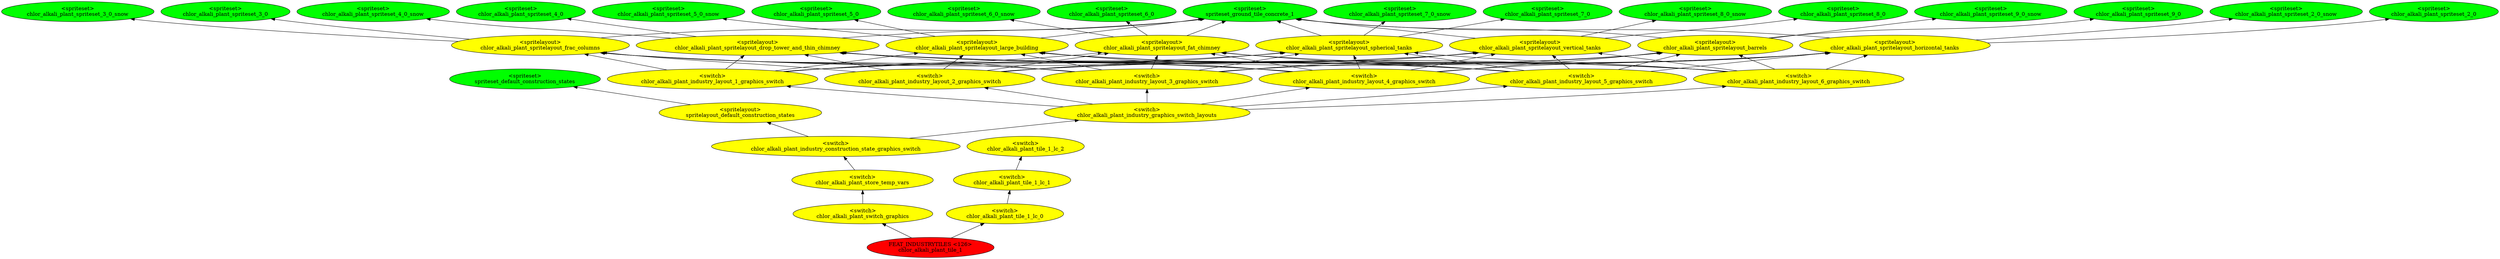 digraph {
rankdir="BT"
spriteset_default_construction_states [fillcolor=green style="filled" label="<spriteset>\nspriteset_default_construction_states"]
spritelayout_default_construction_states [fillcolor=yellow style="filled" label="<spritelayout>\nspritelayout_default_construction_states"]
spriteset_ground_tile_concrete_1 [fillcolor=green style="filled" label="<spriteset>\nspriteset_ground_tile_concrete_1"]
chlor_alkali_plant_spriteset_2_0 [fillcolor=green style="filled" label="<spriteset>\nchlor_alkali_plant_spriteset_2_0"]
chlor_alkali_plant_spriteset_2_0_snow [fillcolor=green style="filled" label="<spriteset>\nchlor_alkali_plant_spriteset_2_0_snow"]
chlor_alkali_plant_spriteset_3_0 [fillcolor=green style="filled" label="<spriteset>\nchlor_alkali_plant_spriteset_3_0"]
chlor_alkali_plant_spriteset_3_0_snow [fillcolor=green style="filled" label="<spriteset>\nchlor_alkali_plant_spriteset_3_0_snow"]
chlor_alkali_plant_spriteset_4_0 [fillcolor=green style="filled" label="<spriteset>\nchlor_alkali_plant_spriteset_4_0"]
chlor_alkali_plant_spriteset_4_0_snow [fillcolor=green style="filled" label="<spriteset>\nchlor_alkali_plant_spriteset_4_0_snow"]
chlor_alkali_plant_spriteset_5_0 [fillcolor=green style="filled" label="<spriteset>\nchlor_alkali_plant_spriteset_5_0"]
chlor_alkali_plant_spriteset_5_0_snow [fillcolor=green style="filled" label="<spriteset>\nchlor_alkali_plant_spriteset_5_0_snow"]
chlor_alkali_plant_spriteset_6_0 [fillcolor=green style="filled" label="<spriteset>\nchlor_alkali_plant_spriteset_6_0"]
chlor_alkali_plant_spriteset_6_0_snow [fillcolor=green style="filled" label="<spriteset>\nchlor_alkali_plant_spriteset_6_0_snow"]
chlor_alkali_plant_spriteset_7_0 [fillcolor=green style="filled" label="<spriteset>\nchlor_alkali_plant_spriteset_7_0"]
chlor_alkali_plant_spriteset_7_0_snow [fillcolor=green style="filled" label="<spriteset>\nchlor_alkali_plant_spriteset_7_0_snow"]
chlor_alkali_plant_spriteset_8_0 [fillcolor=green style="filled" label="<spriteset>\nchlor_alkali_plant_spriteset_8_0"]
chlor_alkali_plant_spriteset_8_0_snow [fillcolor=green style="filled" label="<spriteset>\nchlor_alkali_plant_spriteset_8_0_snow"]
chlor_alkali_plant_spriteset_9_0 [fillcolor=green style="filled" label="<spriteset>\nchlor_alkali_plant_spriteset_9_0"]
chlor_alkali_plant_spriteset_9_0_snow [fillcolor=green style="filled" label="<spriteset>\nchlor_alkali_plant_spriteset_9_0_snow"]
chlor_alkali_plant_spritelayout_horizontal_tanks [fillcolor=yellow style="filled" label="<spritelayout>\nchlor_alkali_plant_spritelayout_horizontal_tanks"]
chlor_alkali_plant_spritelayout_frac_columns [fillcolor=yellow style="filled" label="<spritelayout>\nchlor_alkali_plant_spritelayout_frac_columns"]
chlor_alkali_plant_spritelayout_drop_tower_and_thin_chimney [fillcolor=yellow style="filled" label="<spritelayout>\nchlor_alkali_plant_spritelayout_drop_tower_and_thin_chimney"]
chlor_alkali_plant_spritelayout_large_building [fillcolor=yellow style="filled" label="<spritelayout>\nchlor_alkali_plant_spritelayout_large_building"]
chlor_alkali_plant_spritelayout_fat_chimney [fillcolor=yellow style="filled" label="<spritelayout>\nchlor_alkali_plant_spritelayout_fat_chimney"]
chlor_alkali_plant_spritelayout_spherical_tanks [fillcolor=yellow style="filled" label="<spritelayout>\nchlor_alkali_plant_spritelayout_spherical_tanks"]
chlor_alkali_plant_spritelayout_vertical_tanks [fillcolor=yellow style="filled" label="<spritelayout>\nchlor_alkali_plant_spritelayout_vertical_tanks"]
chlor_alkali_plant_spritelayout_barrels [fillcolor=yellow style="filled" label="<spritelayout>\nchlor_alkali_plant_spritelayout_barrels"]
chlor_alkali_plant_industry_layout_1_graphics_switch [fillcolor=yellow style="filled" label="<switch>\nchlor_alkali_plant_industry_layout_1_graphics_switch"]
chlor_alkali_plant_industry_layout_2_graphics_switch [fillcolor=yellow style="filled" label="<switch>\nchlor_alkali_plant_industry_layout_2_graphics_switch"]
chlor_alkali_plant_industry_layout_3_graphics_switch [fillcolor=yellow style="filled" label="<switch>\nchlor_alkali_plant_industry_layout_3_graphics_switch"]
chlor_alkali_plant_industry_layout_4_graphics_switch [fillcolor=yellow style="filled" label="<switch>\nchlor_alkali_plant_industry_layout_4_graphics_switch"]
chlor_alkali_plant_industry_layout_5_graphics_switch [fillcolor=yellow style="filled" label="<switch>\nchlor_alkali_plant_industry_layout_5_graphics_switch"]
chlor_alkali_plant_industry_layout_6_graphics_switch [fillcolor=yellow style="filled" label="<switch>\nchlor_alkali_plant_industry_layout_6_graphics_switch"]
chlor_alkali_plant_industry_graphics_switch_layouts [fillcolor=yellow style="filled" label="<switch>\nchlor_alkali_plant_industry_graphics_switch_layouts"]
chlor_alkali_plant_industry_construction_state_graphics_switch [fillcolor=yellow style="filled" label="<switch>\nchlor_alkali_plant_industry_construction_state_graphics_switch"]
chlor_alkali_plant_store_temp_vars [fillcolor=yellow style="filled" label="<switch>\nchlor_alkali_plant_store_temp_vars"]
chlor_alkali_plant_switch_graphics [fillcolor=yellow style="filled" label="<switch>\nchlor_alkali_plant_switch_graphics"]
chlor_alkali_plant_tile_1_lc_2 [fillcolor=yellow style="filled" label="<switch>\nchlor_alkali_plant_tile_1_lc_2"]
chlor_alkali_plant_tile_1_lc_1 [fillcolor=yellow style="filled" label="<switch>\nchlor_alkali_plant_tile_1_lc_1"]
chlor_alkali_plant_tile_1_lc_0 [fillcolor=yellow style="filled" label="<switch>\nchlor_alkali_plant_tile_1_lc_0"]
chlor_alkali_plant_tile_1 [fillcolor=red style="filled" label="FEAT_INDUSTRYTILES <126>\nchlor_alkali_plant_tile_1"]
chlor_alkali_plant_industry_layout_1_graphics_switch->chlor_alkali_plant_spritelayout_frac_columns
chlor_alkali_plant_industry_graphics_switch_layouts->chlor_alkali_plant_industry_layout_1_graphics_switch
chlor_alkali_plant_industry_layout_5_graphics_switch->chlor_alkali_plant_spritelayout_vertical_tanks
chlor_alkali_plant_industry_layout_2_graphics_switch->chlor_alkali_plant_spritelayout_frac_columns
chlor_alkali_plant_industry_layout_5_graphics_switch->chlor_alkali_plant_spritelayout_large_building
chlor_alkali_plant_industry_layout_4_graphics_switch->chlor_alkali_plant_spritelayout_spherical_tanks
chlor_alkali_plant_spritelayout_large_building->chlor_alkali_plant_spriteset_5_0_snow
chlor_alkali_plant_spritelayout_fat_chimney->chlor_alkali_plant_spriteset_6_0_snow
chlor_alkali_plant_industry_layout_1_graphics_switch->chlor_alkali_plant_spritelayout_fat_chimney
chlor_alkali_plant_spritelayout_large_building->chlor_alkali_plant_spriteset_5_0
chlor_alkali_plant_industry_layout_3_graphics_switch->chlor_alkali_plant_spritelayout_fat_chimney
chlor_alkali_plant_store_temp_vars->chlor_alkali_plant_industry_construction_state_graphics_switch
chlor_alkali_plant_industry_layout_5_graphics_switch->chlor_alkali_plant_spritelayout_drop_tower_and_thin_chimney
chlor_alkali_plant_industry_layout_4_graphics_switch->chlor_alkali_plant_spritelayout_drop_tower_and_thin_chimney
chlor_alkali_plant_industry_layout_3_graphics_switch->chlor_alkali_plant_spritelayout_horizontal_tanks
chlor_alkali_plant_industry_layout_5_graphics_switch->chlor_alkali_plant_spritelayout_barrels
chlor_alkali_plant_industry_layout_3_graphics_switch->chlor_alkali_plant_spritelayout_barrels
chlor_alkali_plant_industry_layout_6_graphics_switch->chlor_alkali_plant_spritelayout_horizontal_tanks
chlor_alkali_plant_switch_graphics->chlor_alkali_plant_store_temp_vars
chlor_alkali_plant_industry_layout_4_graphics_switch->chlor_alkali_plant_spritelayout_barrels
chlor_alkali_plant_spritelayout_large_building->spriteset_ground_tile_concrete_1
chlor_alkali_plant_industry_layout_6_graphics_switch->chlor_alkali_plant_spritelayout_frac_columns
chlor_alkali_plant_industry_layout_4_graphics_switch->chlor_alkali_plant_spritelayout_fat_chimney
chlor_alkali_plant_spritelayout_drop_tower_and_thin_chimney->chlor_alkali_plant_spriteset_4_0
chlor_alkali_plant_industry_layout_1_graphics_switch->chlor_alkali_plant_spritelayout_barrels
chlor_alkali_plant_spritelayout_frac_columns->spriteset_ground_tile_concrete_1
chlor_alkali_plant_industry_layout_3_graphics_switch->chlor_alkali_plant_spritelayout_large_building
chlor_alkali_plant_industry_layout_1_graphics_switch->chlor_alkali_plant_spritelayout_drop_tower_and_thin_chimney
chlor_alkali_plant_spritelayout_drop_tower_and_thin_chimney->spriteset_ground_tile_concrete_1
chlor_alkali_plant_industry_layout_4_graphics_switch->chlor_alkali_plant_spritelayout_large_building
chlor_alkali_plant_spritelayout_frac_columns->chlor_alkali_plant_spriteset_3_0_snow
chlor_alkali_plant_spritelayout_spherical_tanks->spriteset_ground_tile_concrete_1
chlor_alkali_plant_industry_layout_4_graphics_switch->chlor_alkali_plant_spritelayout_vertical_tanks
chlor_alkali_plant_spritelayout_spherical_tanks->chlor_alkali_plant_spriteset_7_0
chlor_alkali_plant_industry_layout_2_graphics_switch->chlor_alkali_plant_spritelayout_large_building
chlor_alkali_plant_industry_layout_5_graphics_switch->chlor_alkali_plant_spritelayout_fat_chimney
chlor_alkali_plant_industry_layout_4_graphics_switch->chlor_alkali_plant_spritelayout_horizontal_tanks
chlor_alkali_plant_spritelayout_frac_columns->chlor_alkali_plant_spriteset_3_0
chlor_alkali_plant_industry_layout_5_graphics_switch->chlor_alkali_plant_spritelayout_frac_columns
chlor_alkali_plant_spritelayout_vertical_tanks->chlor_alkali_plant_spriteset_8_0_snow
chlor_alkali_plant_industry_graphics_switch_layouts->chlor_alkali_plant_industry_layout_3_graphics_switch
chlor_alkali_plant_industry_graphics_switch_layouts->chlor_alkali_plant_industry_layout_2_graphics_switch
chlor_alkali_plant_industry_layout_3_graphics_switch->chlor_alkali_plant_spritelayout_spherical_tanks
chlor_alkali_plant_spritelayout_drop_tower_and_thin_chimney->chlor_alkali_plant_spriteset_4_0_snow
chlor_alkali_plant_industry_layout_6_graphics_switch->chlor_alkali_plant_spritelayout_vertical_tanks
chlor_alkali_plant_industry_layout_3_graphics_switch->chlor_alkali_plant_spritelayout_vertical_tanks
chlor_alkali_plant_spritelayout_barrels->spriteset_ground_tile_concrete_1
chlor_alkali_plant_industry_layout_6_graphics_switch->chlor_alkali_plant_spritelayout_drop_tower_and_thin_chimney
chlor_alkali_plant_spritelayout_fat_chimney->spriteset_ground_tile_concrete_1
chlor_alkali_plant_industry_layout_6_graphics_switch->chlor_alkali_plant_spritelayout_barrels
chlor_alkali_plant_industry_layout_1_graphics_switch->chlor_alkali_plant_spritelayout_spherical_tanks
chlor_alkali_plant_spritelayout_horizontal_tanks->chlor_alkali_plant_spriteset_2_0
chlor_alkali_plant_industry_layout_2_graphics_switch->chlor_alkali_plant_spritelayout_vertical_tanks
chlor_alkali_plant_industry_layout_2_graphics_switch->chlor_alkali_plant_spritelayout_drop_tower_and_thin_chimney
chlor_alkali_plant_industry_layout_2_graphics_switch->chlor_alkali_plant_spritelayout_fat_chimney
chlor_alkali_plant_industry_layout_6_graphics_switch->chlor_alkali_plant_spritelayout_spherical_tanks
chlor_alkali_plant_tile_1_lc_1->chlor_alkali_plant_tile_1_lc_2
chlor_alkali_plant_industry_construction_state_graphics_switch->chlor_alkali_plant_industry_graphics_switch_layouts
chlor_alkali_plant_industry_layout_4_graphics_switch->chlor_alkali_plant_spritelayout_frac_columns
chlor_alkali_plant_tile_1_lc_0->chlor_alkali_plant_tile_1_lc_1
chlor_alkali_plant_tile_1->chlor_alkali_plant_tile_1_lc_0
chlor_alkali_plant_spritelayout_horizontal_tanks->chlor_alkali_plant_spriteset_2_0_snow
chlor_alkali_plant_industry_layout_2_graphics_switch->chlor_alkali_plant_spritelayout_spherical_tanks
chlor_alkali_plant_industry_graphics_switch_layouts->chlor_alkali_plant_industry_layout_4_graphics_switch
chlor_alkali_plant_spritelayout_vertical_tanks->spriteset_ground_tile_concrete_1
chlor_alkali_plant_industry_layout_5_graphics_switch->chlor_alkali_plant_spritelayout_spherical_tanks
chlor_alkali_plant_spritelayout_fat_chimney->chlor_alkali_plant_spriteset_6_0
chlor_alkali_plant_industry_layout_1_graphics_switch->chlor_alkali_plant_spritelayout_large_building
chlor_alkali_plant_spritelayout_spherical_tanks->chlor_alkali_plant_spriteset_7_0_snow
chlor_alkali_plant_industry_layout_2_graphics_switch->chlor_alkali_plant_spritelayout_barrels
chlor_alkali_plant_spritelayout_barrels->chlor_alkali_plant_spriteset_9_0
chlor_alkali_plant_industry_graphics_switch_layouts->chlor_alkali_plant_industry_layout_6_graphics_switch
spritelayout_default_construction_states->spriteset_default_construction_states
chlor_alkali_plant_tile_1->chlor_alkali_plant_switch_graphics
chlor_alkali_plant_industry_graphics_switch_layouts->chlor_alkali_plant_industry_layout_5_graphics_switch
chlor_alkali_plant_spritelayout_barrels->chlor_alkali_plant_spriteset_9_0_snow
chlor_alkali_plant_spritelayout_vertical_tanks->chlor_alkali_plant_spriteset_8_0
chlor_alkali_plant_industry_layout_6_graphics_switch->chlor_alkali_plant_spritelayout_large_building
chlor_alkali_plant_industry_layout_3_graphics_switch->chlor_alkali_plant_spritelayout_drop_tower_and_thin_chimney
chlor_alkali_plant_spritelayout_horizontal_tanks->spriteset_ground_tile_concrete_1
chlor_alkali_plant_industry_layout_5_graphics_switch->chlor_alkali_plant_spritelayout_horizontal_tanks
chlor_alkali_plant_industry_layout_1_graphics_switch->chlor_alkali_plant_spritelayout_horizontal_tanks
chlor_alkali_plant_industry_layout_6_graphics_switch->chlor_alkali_plant_spritelayout_fat_chimney
chlor_alkali_plant_industry_layout_3_graphics_switch->chlor_alkali_plant_spritelayout_frac_columns
chlor_alkali_plant_industry_construction_state_graphics_switch->spritelayout_default_construction_states
chlor_alkali_plant_industry_layout_2_graphics_switch->chlor_alkali_plant_spritelayout_horizontal_tanks
chlor_alkali_plant_industry_layout_1_graphics_switch->chlor_alkali_plant_spritelayout_vertical_tanks
}
